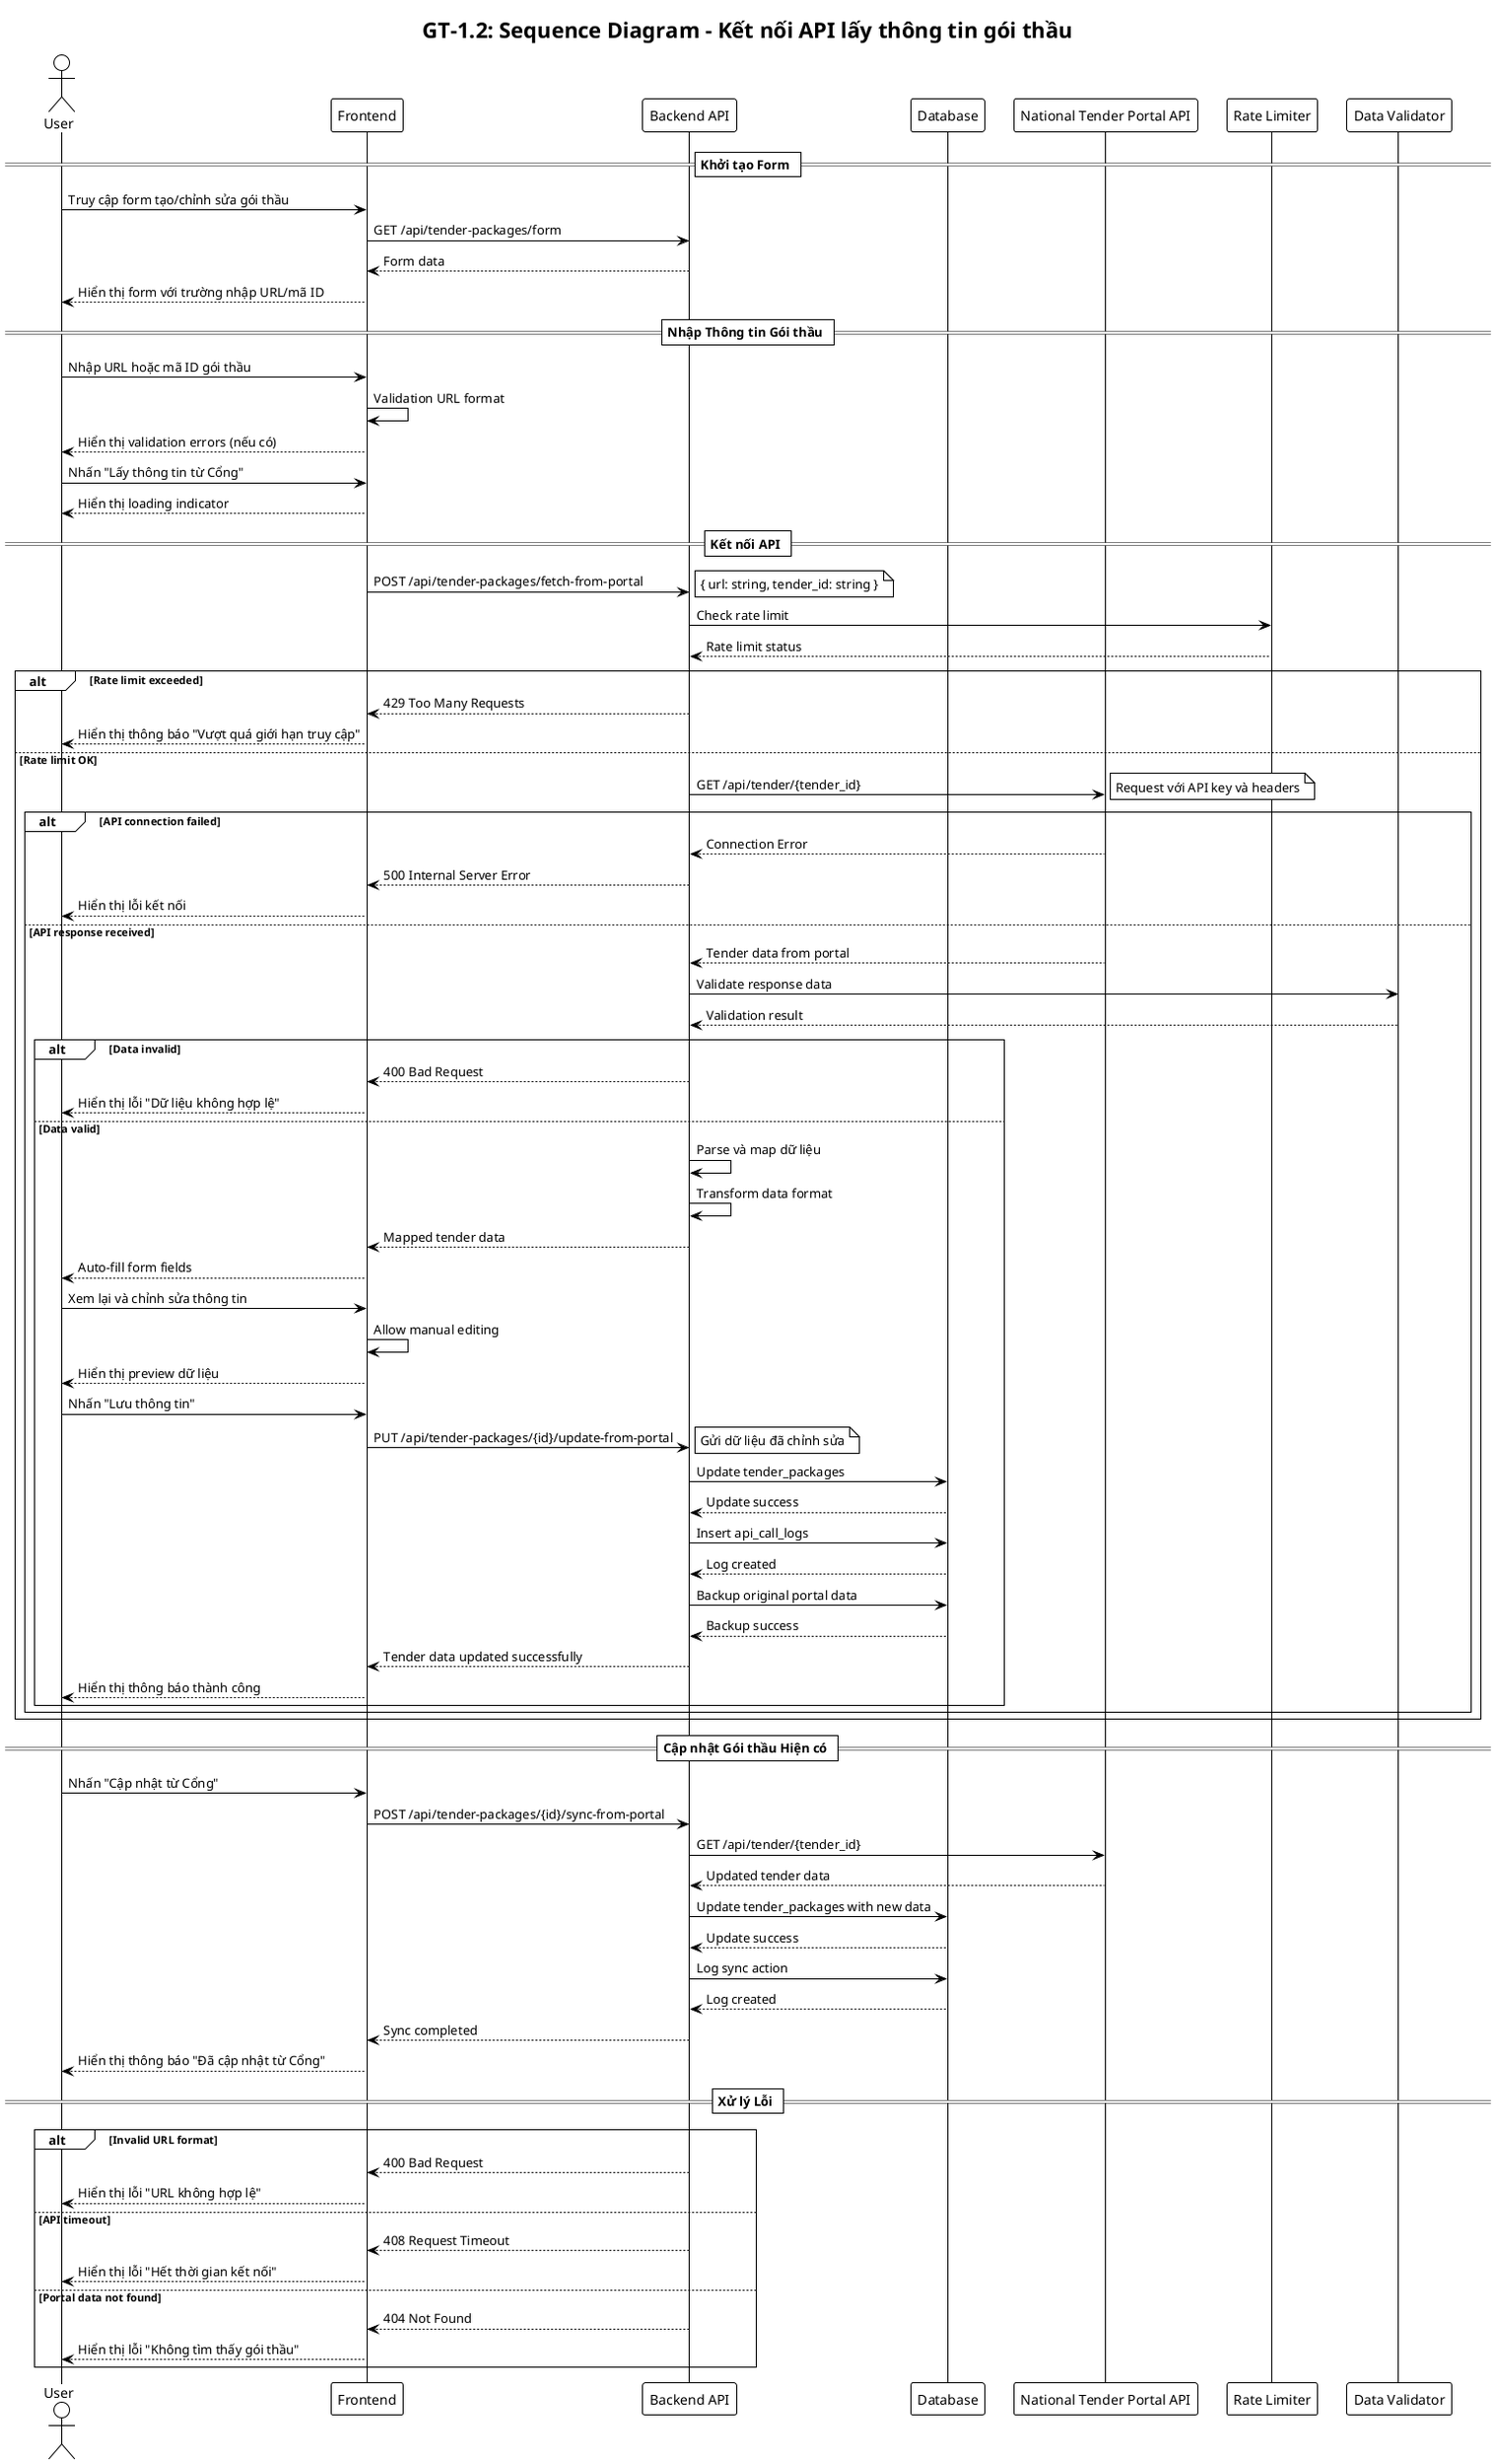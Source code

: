 @startuml GT-1.2 Sequence Diagram
!theme plain
skinparam sequenceFontSize 12

title GT-1.2: Sequence Diagram - Kết nối API lấy thông tin gói thầu

actor User as U
participant "Frontend" as F
participant "Backend API" as B
participant "Database" as D
participant "National Tender Portal API" as NTP
participant "Rate Limiter" as RL
participant "Data Validator" as DV

== Khởi tạo Form ==

U -> F: Truy cập form tạo/chỉnh sửa gói thầu
F -> B: GET /api/tender-packages/form
B --> F: Form data
F --> U: Hiển thị form với trường nhập URL/mã ID

== Nhập Thông tin Gói thầu ==

U -> F: Nhập URL hoặc mã ID gói thầu
F -> F: Validation URL format
F --> U: Hiển thị validation errors (nếu có)

U -> F: Nhấn "Lấy thông tin từ Cổng"
F --> U: Hiển thị loading indicator

== Kết nối API ==

F -> B: POST /api/tender-packages/fetch-from-portal
note right: { url: string, tender_id: string }

B -> RL: Check rate limit
RL --> B: Rate limit status

alt Rate limit exceeded
    B --> F: 429 Too Many Requests
    F --> U: Hiển thị thông báo "Vượt quá giới hạn truy cập"
else Rate limit OK
    B -> NTP: GET /api/tender/{tender_id}
    note right: Request với API key và headers
    
    alt API connection failed
        NTP --> B: Connection Error
        B --> F: 500 Internal Server Error
        F --> U: Hiển thị lỗi kết nối
    else API response received
        NTP --> B: Tender data from portal
        
        B -> DV: Validate response data
        DV --> B: Validation result
        
        alt Data invalid
            B --> F: 400 Bad Request
            F --> U: Hiển thị lỗi "Dữ liệu không hợp lệ"
        else Data valid
            B -> B: Parse và map dữ liệu
            B -> B: Transform data format
            B --> F: Mapped tender data
            F --> U: Auto-fill form fields
            
            U -> F: Xem lại và chỉnh sửa thông tin
            F -> F: Allow manual editing
            F --> U: Hiển thị preview dữ liệu
            
            U -> F: Nhấn "Lưu thông tin"
            F -> B: PUT /api/tender-packages/{id}/update-from-portal
            note right: Gửi dữ liệu đã chỉnh sửa
            
            B -> D: Update tender_packages
            D --> B: Update success
            B -> D: Insert api_call_logs
            D --> B: Log created
            B -> D: Backup original portal data
            D --> B: Backup success
            
            B --> F: Tender data updated successfully
            F --> U: Hiển thị thông báo thành công
        end
    end
end

== Cập nhật Gói thầu Hiện có ==

U -> F: Nhấn "Cập nhật từ Cổng"
F -> B: POST /api/tender-packages/{id}/sync-from-portal
B -> NTP: GET /api/tender/{tender_id}
NTP --> B: Updated tender data
B -> D: Update tender_packages with new data
D --> B: Update success
B -> D: Log sync action
D --> B: Log created
B --> F: Sync completed
F --> U: Hiển thị thông báo "Đã cập nhật từ Cổng"

== Xử lý Lỗi ==

alt Invalid URL format
    B --> F: 400 Bad Request
    F --> U: Hiển thị lỗi "URL không hợp lệ"
else API timeout
    B --> F: 408 Request Timeout
    F --> U: Hiển thị lỗi "Hết thời gian kết nối"
else Portal data not found
    B --> F: 404 Not Found
    F --> U: Hiển thị lỗi "Không tìm thấy gói thầu"
end

@enduml
